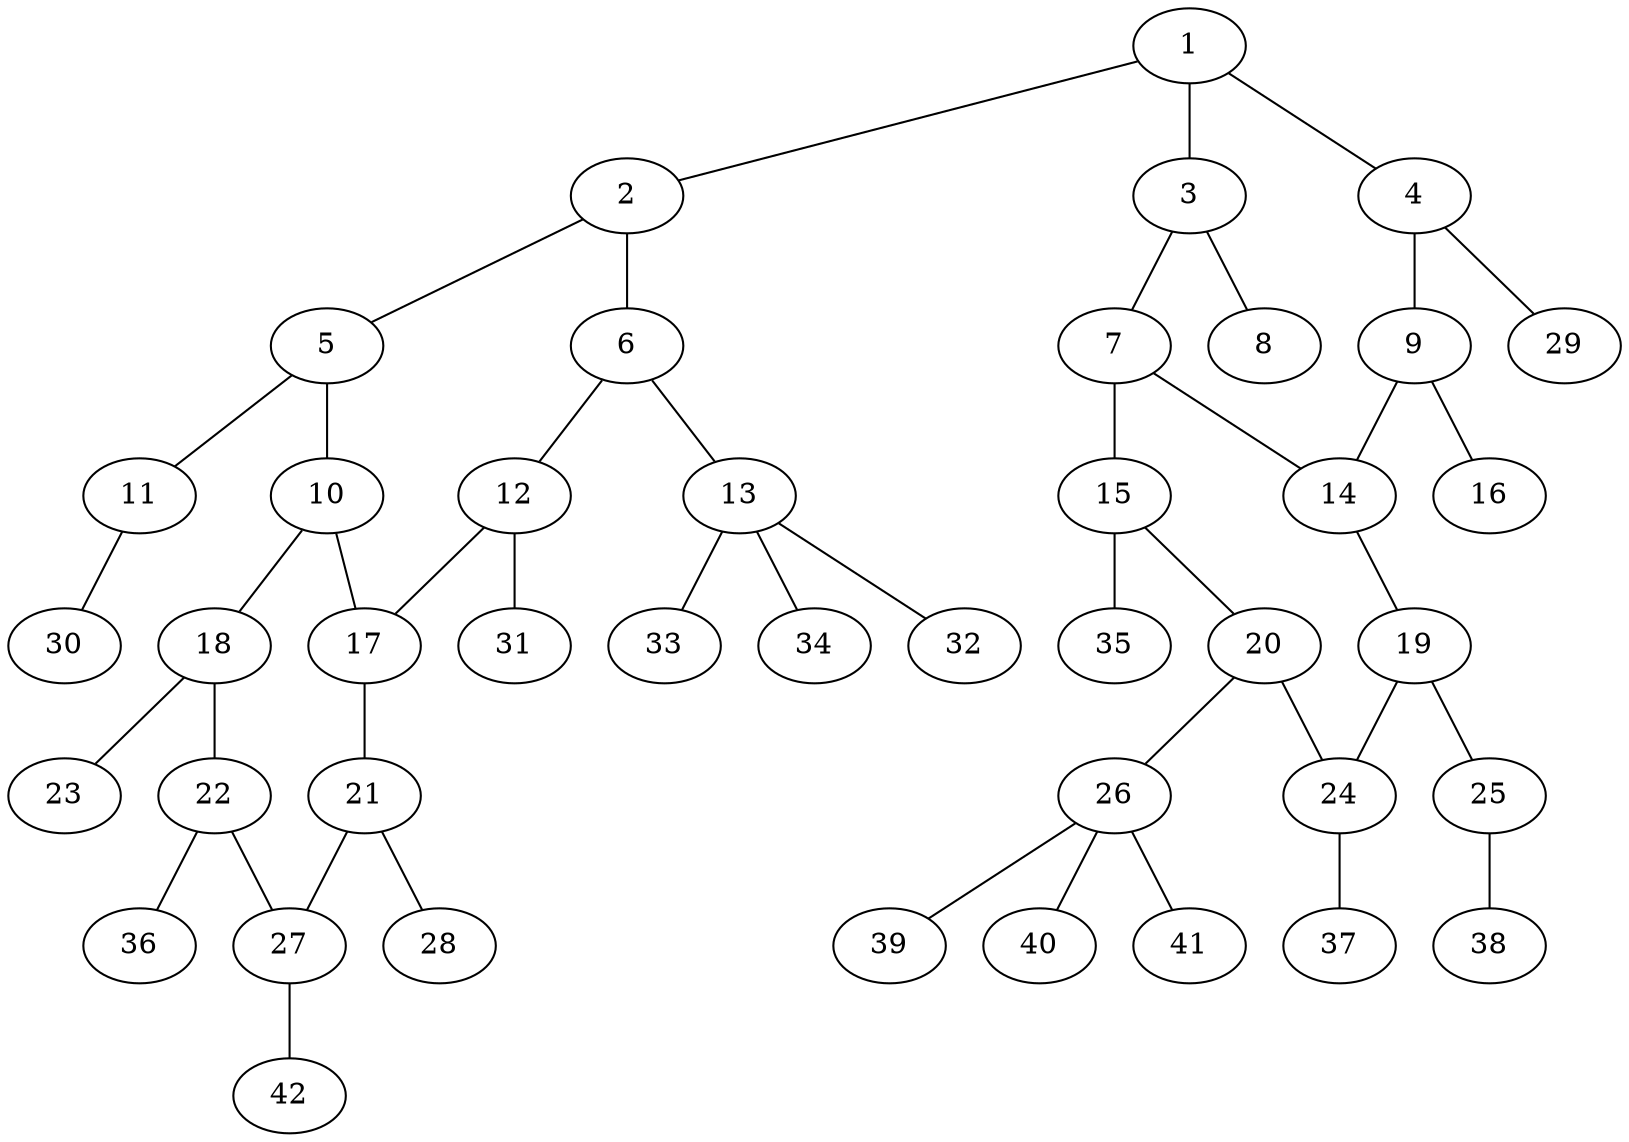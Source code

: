 graph molecule_1932 {
	1	 [chem=C];
	2	 [chem=C];
	1 -- 2	 [valence=1];
	3	 [chem=C];
	1 -- 3	 [valence=1];
	4	 [chem=C];
	1 -- 4	 [valence=2];
	5	 [chem=C];
	2 -- 5	 [valence=2];
	6	 [chem=C];
	2 -- 6	 [valence=1];
	7	 [chem=C];
	3 -- 7	 [valence=1];
	8	 [chem=O];
	3 -- 8	 [valence=2];
	9	 [chem=C];
	4 -- 9	 [valence=1];
	29	 [chem=H];
	4 -- 29	 [valence=1];
	10	 [chem=C];
	5 -- 10	 [valence=1];
	11	 [chem=O];
	5 -- 11	 [valence=1];
	12	 [chem=C];
	6 -- 12	 [valence=2];
	13	 [chem=C];
	6 -- 13	 [valence=1];
	14	 [chem=C];
	7 -- 14	 [valence=2];
	15	 [chem=C];
	7 -- 15	 [valence=1];
	9 -- 14	 [valence=1];
	16	 [chem=O];
	9 -- 16	 [valence=2];
	17	 [chem=C];
	10 -- 17	 [valence=2];
	18	 [chem=C];
	10 -- 18	 [valence=1];
	30	 [chem=H];
	11 -- 30	 [valence=1];
	12 -- 17	 [valence=1];
	31	 [chem=H];
	12 -- 31	 [valence=1];
	32	 [chem=H];
	13 -- 32	 [valence=1];
	33	 [chem=H];
	13 -- 33	 [valence=1];
	34	 [chem=H];
	13 -- 34	 [valence=1];
	19	 [chem=C];
	14 -- 19	 [valence=1];
	20	 [chem=C];
	15 -- 20	 [valence=2];
	35	 [chem=H];
	15 -- 35	 [valence=1];
	21	 [chem=C];
	17 -- 21	 [valence=1];
	22	 [chem=C];
	18 -- 22	 [valence=1];
	23	 [chem=O];
	18 -- 23	 [valence=2];
	24	 [chem=C];
	19 -- 24	 [valence=2];
	25	 [chem=O];
	19 -- 25	 [valence=1];
	20 -- 24	 [valence=1];
	26	 [chem=C];
	20 -- 26	 [valence=1];
	27	 [chem=C];
	21 -- 27	 [valence=1];
	28	 [chem=O];
	21 -- 28	 [valence=2];
	22 -- 27	 [valence=2];
	36	 [chem=H];
	22 -- 36	 [valence=1];
	37	 [chem=H];
	24 -- 37	 [valence=1];
	38	 [chem=H];
	25 -- 38	 [valence=1];
	39	 [chem=H];
	26 -- 39	 [valence=1];
	40	 [chem=H];
	26 -- 40	 [valence=1];
	41	 [chem=H];
	26 -- 41	 [valence=1];
	42	 [chem=H];
	27 -- 42	 [valence=1];
}
